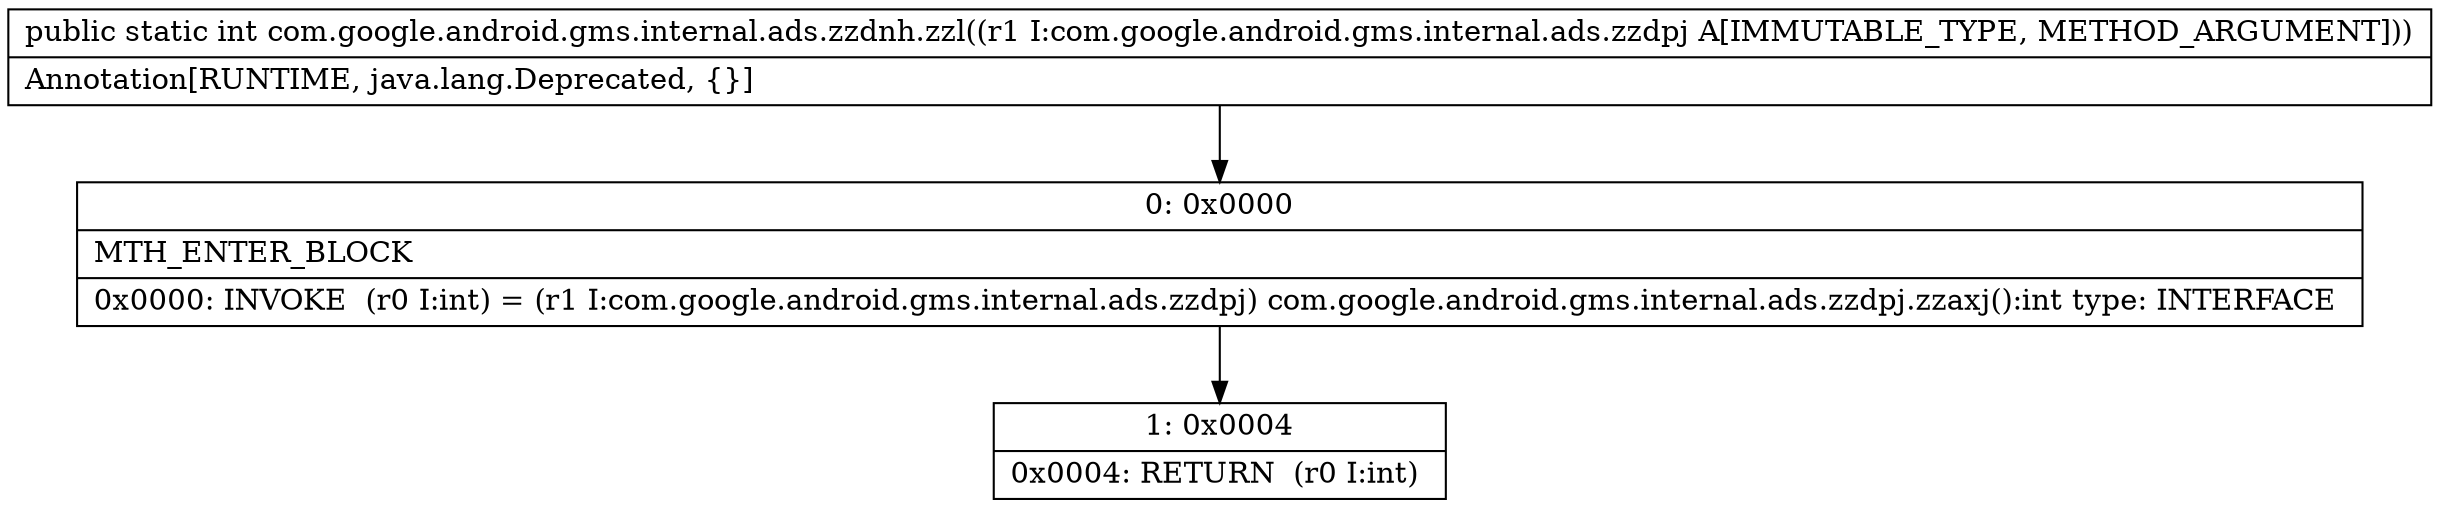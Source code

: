 digraph "CFG forcom.google.android.gms.internal.ads.zzdnh.zzl(Lcom\/google\/android\/gms\/internal\/ads\/zzdpj;)I" {
Node_0 [shape=record,label="{0\:\ 0x0000|MTH_ENTER_BLOCK\l|0x0000: INVOKE  (r0 I:int) = (r1 I:com.google.android.gms.internal.ads.zzdpj) com.google.android.gms.internal.ads.zzdpj.zzaxj():int type: INTERFACE \l}"];
Node_1 [shape=record,label="{1\:\ 0x0004|0x0004: RETURN  (r0 I:int) \l}"];
MethodNode[shape=record,label="{public static int com.google.android.gms.internal.ads.zzdnh.zzl((r1 I:com.google.android.gms.internal.ads.zzdpj A[IMMUTABLE_TYPE, METHOD_ARGUMENT]))  | Annotation[RUNTIME, java.lang.Deprecated, \{\}]\l}"];
MethodNode -> Node_0;
Node_0 -> Node_1;
}

